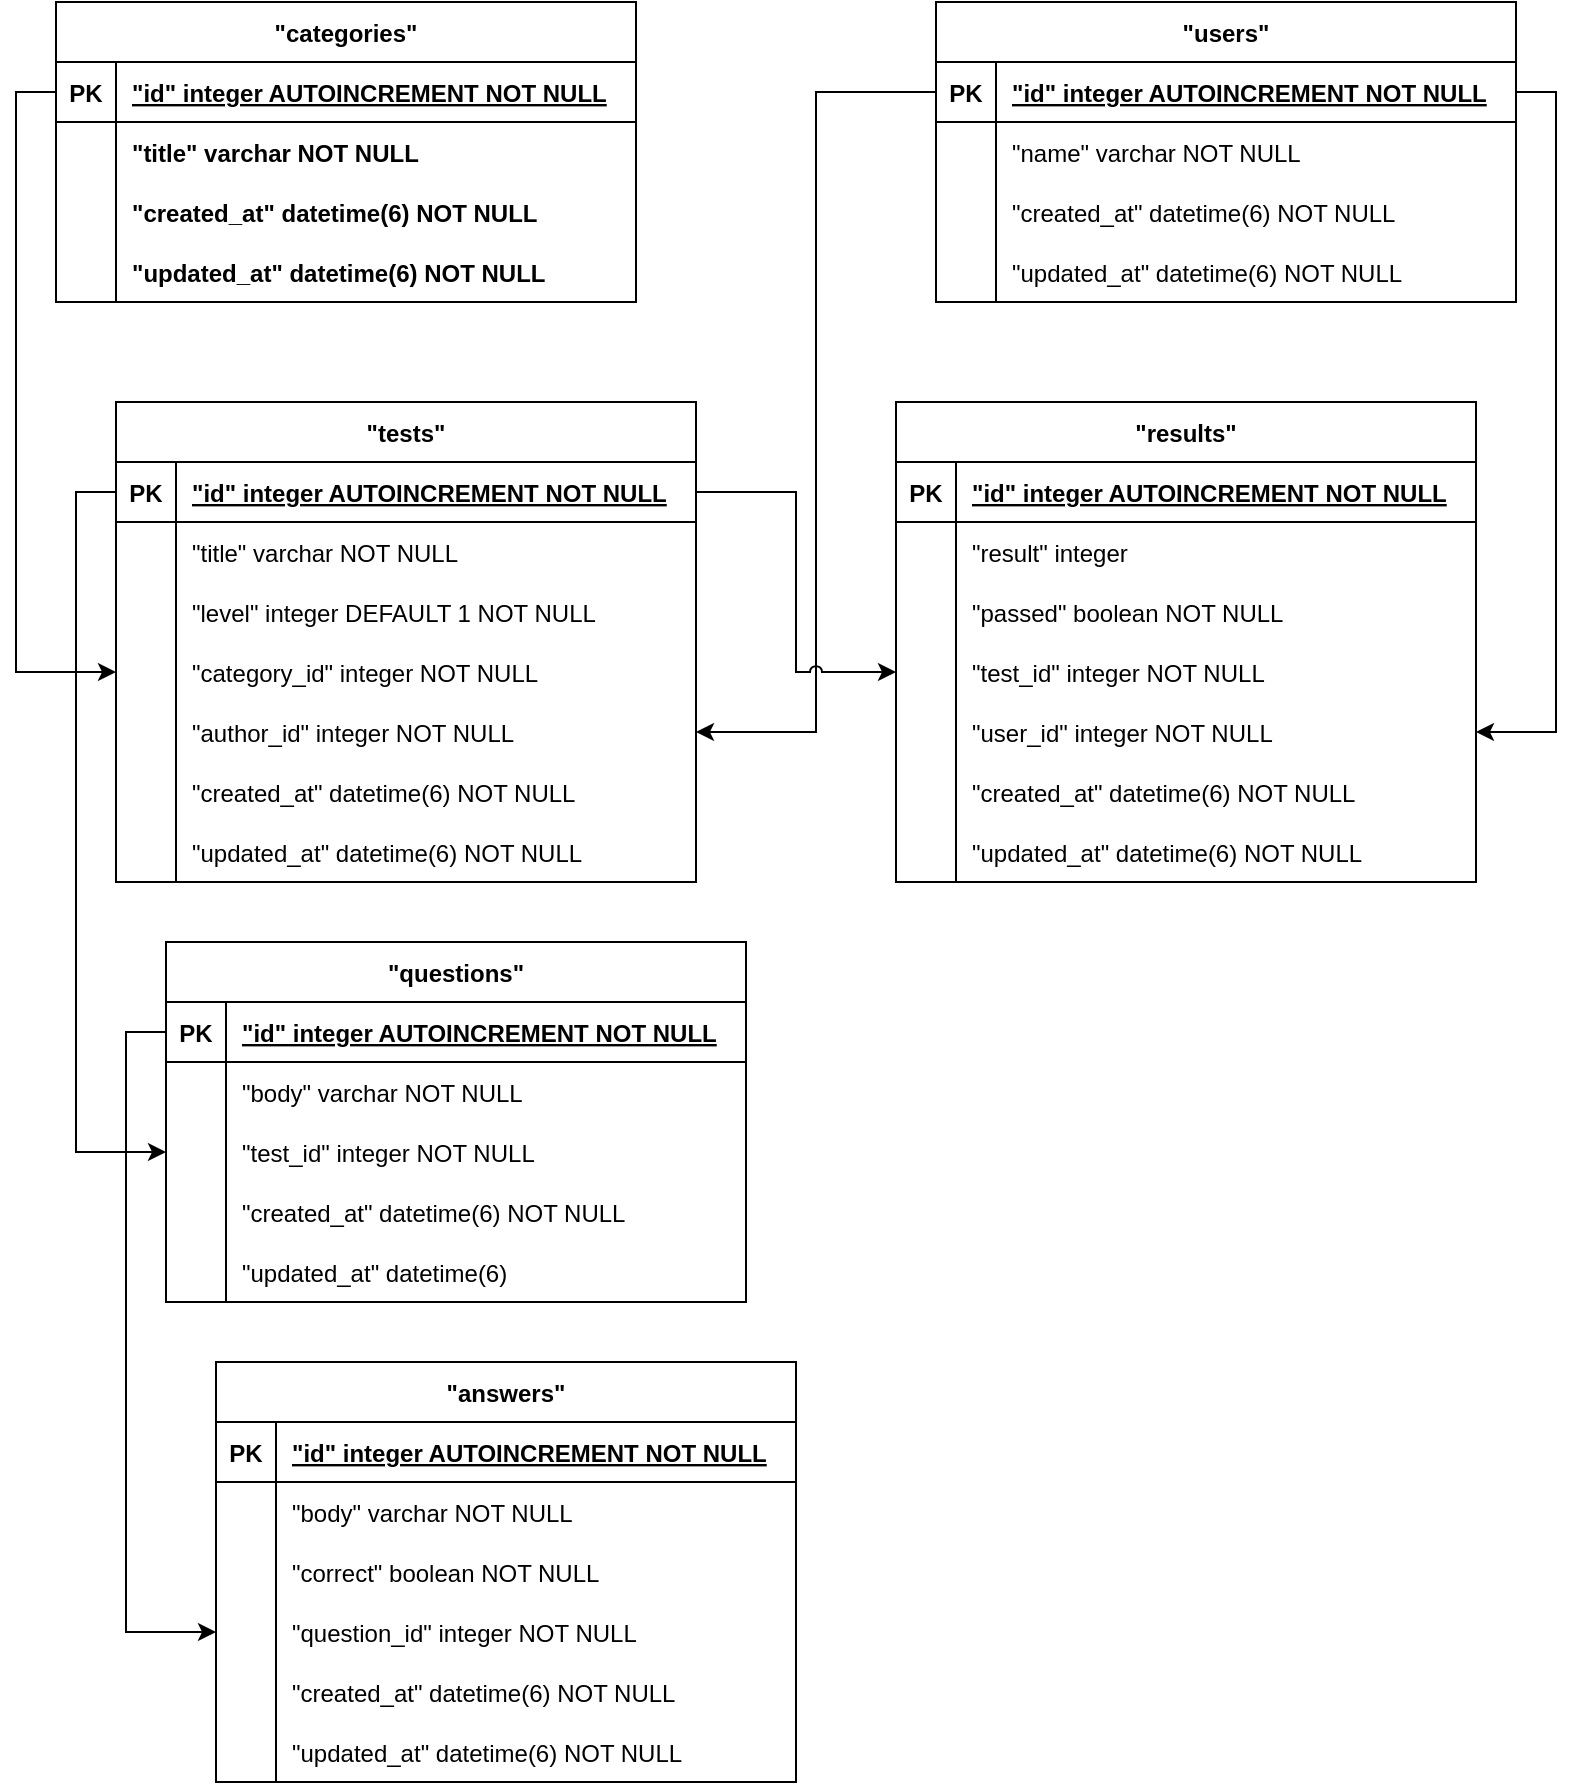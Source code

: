 <mxfile version="23.1.6" type="github">
  <diagram id="R2lEEEUBdFMjLlhIrx00" name="Page-1">
    <mxGraphModel dx="1434" dy="766" grid="1" gridSize="10" guides="1" tooltips="1" connect="1" arrows="1" fold="1" page="1" pageScale="1" pageWidth="850" pageHeight="1100" math="0" shadow="0" extFonts="Permanent Marker^https://fonts.googleapis.com/css?family=Permanent+Marker">
      <root>
        <mxCell id="0" />
        <mxCell id="1" parent="0" />
        <mxCell id="izGMqgBgH2KTSu75Xg0S-41" value="&quot;categories&quot;" style="shape=table;startSize=30;container=1;collapsible=1;childLayout=tableLayout;fixedRows=1;rowLines=0;fontStyle=1;align=center;resizeLast=1;" vertex="1" parent="1">
          <mxGeometry x="80" y="80" width="290" height="150" as="geometry" />
        </mxCell>
        <mxCell id="izGMqgBgH2KTSu75Xg0S-42" value="" style="shape=tableRow;horizontal=0;startSize=0;swimlaneHead=0;swimlaneBody=0;fillColor=none;collapsible=0;dropTarget=0;points=[[0,0.5],[1,0.5]];portConstraint=eastwest;strokeColor=inherit;top=0;left=0;right=0;bottom=1;" vertex="1" parent="izGMqgBgH2KTSu75Xg0S-41">
          <mxGeometry y="30" width="290" height="30" as="geometry" />
        </mxCell>
        <mxCell id="izGMqgBgH2KTSu75Xg0S-43" value="PK" style="shape=partialRectangle;overflow=hidden;connectable=0;fillColor=none;strokeColor=inherit;top=0;left=0;bottom=0;right=0;fontStyle=1;" vertex="1" parent="izGMqgBgH2KTSu75Xg0S-42">
          <mxGeometry width="30" height="30" as="geometry">
            <mxRectangle width="30" height="30" as="alternateBounds" />
          </mxGeometry>
        </mxCell>
        <mxCell id="izGMqgBgH2KTSu75Xg0S-44" value="&quot;id&quot; integer  AUTOINCREMENT NOT NULL" style="shape=partialRectangle;overflow=hidden;connectable=0;fillColor=none;align=left;strokeColor=inherit;top=0;left=0;bottom=0;right=0;spacingLeft=6;fontStyle=5;" vertex="1" parent="izGMqgBgH2KTSu75Xg0S-42">
          <mxGeometry x="30" width="260" height="30" as="geometry">
            <mxRectangle width="260" height="30" as="alternateBounds" />
          </mxGeometry>
        </mxCell>
        <mxCell id="izGMqgBgH2KTSu75Xg0S-45" value="" style="shape=tableRow;horizontal=0;startSize=0;swimlaneHead=0;swimlaneBody=0;fillColor=none;collapsible=0;dropTarget=0;points=[[0,0.5],[1,0.5]];portConstraint=eastwest;strokeColor=inherit;top=0;left=0;right=0;bottom=0;" vertex="1" parent="izGMqgBgH2KTSu75Xg0S-41">
          <mxGeometry y="60" width="290" height="30" as="geometry" />
        </mxCell>
        <mxCell id="izGMqgBgH2KTSu75Xg0S-46" value="" style="shape=partialRectangle;overflow=hidden;connectable=0;fillColor=none;strokeColor=inherit;top=0;left=0;bottom=0;right=0;" vertex="1" parent="izGMqgBgH2KTSu75Xg0S-45">
          <mxGeometry width="30" height="30" as="geometry">
            <mxRectangle width="30" height="30" as="alternateBounds" />
          </mxGeometry>
        </mxCell>
        <mxCell id="izGMqgBgH2KTSu75Xg0S-47" value="&quot;title&quot; varchar NOT NULL" style="shape=partialRectangle;overflow=hidden;connectable=0;fillColor=none;align=left;strokeColor=inherit;top=0;left=0;bottom=0;right=0;spacingLeft=6;fontStyle=1" vertex="1" parent="izGMqgBgH2KTSu75Xg0S-45">
          <mxGeometry x="30" width="260" height="30" as="geometry">
            <mxRectangle width="260" height="30" as="alternateBounds" />
          </mxGeometry>
        </mxCell>
        <mxCell id="izGMqgBgH2KTSu75Xg0S-48" value="" style="shape=tableRow;horizontal=0;startSize=0;swimlaneHead=0;swimlaneBody=0;fillColor=none;collapsible=0;dropTarget=0;points=[[0,0.5],[1,0.5]];portConstraint=eastwest;strokeColor=inherit;top=0;left=0;right=0;bottom=0;" vertex="1" parent="izGMqgBgH2KTSu75Xg0S-41">
          <mxGeometry y="90" width="290" height="30" as="geometry" />
        </mxCell>
        <mxCell id="izGMqgBgH2KTSu75Xg0S-49" value="" style="shape=partialRectangle;overflow=hidden;connectable=0;fillColor=none;strokeColor=inherit;top=0;left=0;bottom=0;right=0;" vertex="1" parent="izGMqgBgH2KTSu75Xg0S-48">
          <mxGeometry width="30" height="30" as="geometry">
            <mxRectangle width="30" height="30" as="alternateBounds" />
          </mxGeometry>
        </mxCell>
        <mxCell id="izGMqgBgH2KTSu75Xg0S-50" value="&quot;created_at&quot; datetime(6) NOT NULL" style="shape=partialRectangle;overflow=hidden;connectable=0;fillColor=none;align=left;strokeColor=inherit;top=0;left=0;bottom=0;right=0;spacingLeft=6;fontStyle=1" vertex="1" parent="izGMqgBgH2KTSu75Xg0S-48">
          <mxGeometry x="30" width="260" height="30" as="geometry">
            <mxRectangle width="260" height="30" as="alternateBounds" />
          </mxGeometry>
        </mxCell>
        <mxCell id="izGMqgBgH2KTSu75Xg0S-51" value="" style="shape=tableRow;horizontal=0;startSize=0;swimlaneHead=0;swimlaneBody=0;fillColor=none;collapsible=0;dropTarget=0;points=[[0,0.5],[1,0.5]];portConstraint=eastwest;strokeColor=inherit;top=0;left=0;right=0;bottom=0;" vertex="1" parent="izGMqgBgH2KTSu75Xg0S-41">
          <mxGeometry y="120" width="290" height="30" as="geometry" />
        </mxCell>
        <mxCell id="izGMqgBgH2KTSu75Xg0S-52" value="" style="shape=partialRectangle;overflow=hidden;connectable=0;fillColor=none;strokeColor=inherit;top=0;left=0;bottom=0;right=0;" vertex="1" parent="izGMqgBgH2KTSu75Xg0S-51">
          <mxGeometry width="30" height="30" as="geometry">
            <mxRectangle width="30" height="30" as="alternateBounds" />
          </mxGeometry>
        </mxCell>
        <mxCell id="izGMqgBgH2KTSu75Xg0S-53" value="&quot;updated_at&quot; datetime(6) NOT NULL" style="shape=partialRectangle;overflow=hidden;connectable=0;fillColor=none;align=left;strokeColor=inherit;top=0;left=0;bottom=0;right=0;spacingLeft=6;fontStyle=1" vertex="1" parent="izGMqgBgH2KTSu75Xg0S-51">
          <mxGeometry x="30" width="260" height="30" as="geometry">
            <mxRectangle width="260" height="30" as="alternateBounds" />
          </mxGeometry>
        </mxCell>
        <mxCell id="izGMqgBgH2KTSu75Xg0S-67" value="&quot;users&quot;" style="shape=table;startSize=30;container=1;collapsible=1;childLayout=tableLayout;fixedRows=1;rowLines=0;fontStyle=1;align=center;resizeLast=1;" vertex="1" parent="1">
          <mxGeometry x="520" y="80" width="290" height="150" as="geometry" />
        </mxCell>
        <mxCell id="izGMqgBgH2KTSu75Xg0S-68" value="" style="shape=tableRow;horizontal=0;startSize=0;swimlaneHead=0;swimlaneBody=0;fillColor=none;collapsible=0;dropTarget=0;points=[[0,0.5],[1,0.5]];portConstraint=eastwest;strokeColor=inherit;top=0;left=0;right=0;bottom=1;" vertex="1" parent="izGMqgBgH2KTSu75Xg0S-67">
          <mxGeometry y="30" width="290" height="30" as="geometry" />
        </mxCell>
        <mxCell id="izGMqgBgH2KTSu75Xg0S-69" value="PK" style="shape=partialRectangle;overflow=hidden;connectable=0;fillColor=none;strokeColor=inherit;top=0;left=0;bottom=0;right=0;fontStyle=1;" vertex="1" parent="izGMqgBgH2KTSu75Xg0S-68">
          <mxGeometry width="30" height="30" as="geometry">
            <mxRectangle width="30" height="30" as="alternateBounds" />
          </mxGeometry>
        </mxCell>
        <mxCell id="izGMqgBgH2KTSu75Xg0S-70" value="&quot;id&quot; integer  AUTOINCREMENT NOT NULL" style="shape=partialRectangle;overflow=hidden;connectable=0;fillColor=none;align=left;strokeColor=inherit;top=0;left=0;bottom=0;right=0;spacingLeft=6;fontStyle=5;" vertex="1" parent="izGMqgBgH2KTSu75Xg0S-68">
          <mxGeometry x="30" width="260" height="30" as="geometry">
            <mxRectangle width="260" height="30" as="alternateBounds" />
          </mxGeometry>
        </mxCell>
        <mxCell id="izGMqgBgH2KTSu75Xg0S-71" value="" style="shape=tableRow;horizontal=0;startSize=0;swimlaneHead=0;swimlaneBody=0;fillColor=none;collapsible=0;dropTarget=0;points=[[0,0.5],[1,0.5]];portConstraint=eastwest;strokeColor=inherit;top=0;left=0;right=0;bottom=0;" vertex="1" parent="izGMqgBgH2KTSu75Xg0S-67">
          <mxGeometry y="60" width="290" height="30" as="geometry" />
        </mxCell>
        <mxCell id="izGMqgBgH2KTSu75Xg0S-72" value="" style="shape=partialRectangle;overflow=hidden;connectable=0;fillColor=none;strokeColor=inherit;top=0;left=0;bottom=0;right=0;" vertex="1" parent="izGMqgBgH2KTSu75Xg0S-71">
          <mxGeometry width="30" height="30" as="geometry">
            <mxRectangle width="30" height="30" as="alternateBounds" />
          </mxGeometry>
        </mxCell>
        <mxCell id="izGMqgBgH2KTSu75Xg0S-73" value="&quot;name&quot; varchar NOT NULL" style="shape=partialRectangle;overflow=hidden;connectable=0;fillColor=none;align=left;strokeColor=inherit;top=0;left=0;bottom=0;right=0;spacingLeft=6;" vertex="1" parent="izGMqgBgH2KTSu75Xg0S-71">
          <mxGeometry x="30" width="260" height="30" as="geometry">
            <mxRectangle width="260" height="30" as="alternateBounds" />
          </mxGeometry>
        </mxCell>
        <mxCell id="izGMqgBgH2KTSu75Xg0S-74" value="" style="shape=tableRow;horizontal=0;startSize=0;swimlaneHead=0;swimlaneBody=0;fillColor=none;collapsible=0;dropTarget=0;points=[[0,0.5],[1,0.5]];portConstraint=eastwest;strokeColor=inherit;top=0;left=0;right=0;bottom=0;" vertex="1" parent="izGMqgBgH2KTSu75Xg0S-67">
          <mxGeometry y="90" width="290" height="30" as="geometry" />
        </mxCell>
        <mxCell id="izGMqgBgH2KTSu75Xg0S-75" value="" style="shape=partialRectangle;overflow=hidden;connectable=0;fillColor=none;strokeColor=inherit;top=0;left=0;bottom=0;right=0;" vertex="1" parent="izGMqgBgH2KTSu75Xg0S-74">
          <mxGeometry width="30" height="30" as="geometry">
            <mxRectangle width="30" height="30" as="alternateBounds" />
          </mxGeometry>
        </mxCell>
        <mxCell id="izGMqgBgH2KTSu75Xg0S-76" value="&quot;created_at&quot; datetime(6) NOT NULL" style="shape=partialRectangle;overflow=hidden;connectable=0;fillColor=none;align=left;strokeColor=inherit;top=0;left=0;bottom=0;right=0;spacingLeft=6;" vertex="1" parent="izGMqgBgH2KTSu75Xg0S-74">
          <mxGeometry x="30" width="260" height="30" as="geometry">
            <mxRectangle width="260" height="30" as="alternateBounds" />
          </mxGeometry>
        </mxCell>
        <mxCell id="izGMqgBgH2KTSu75Xg0S-77" value="" style="shape=tableRow;horizontal=0;startSize=0;swimlaneHead=0;swimlaneBody=0;fillColor=none;collapsible=0;dropTarget=0;points=[[0,0.5],[1,0.5]];portConstraint=eastwest;strokeColor=inherit;top=0;left=0;right=0;bottom=0;" vertex="1" parent="izGMqgBgH2KTSu75Xg0S-67">
          <mxGeometry y="120" width="290" height="30" as="geometry" />
        </mxCell>
        <mxCell id="izGMqgBgH2KTSu75Xg0S-78" value="" style="shape=partialRectangle;overflow=hidden;connectable=0;fillColor=none;strokeColor=inherit;top=0;left=0;bottom=0;right=0;" vertex="1" parent="izGMqgBgH2KTSu75Xg0S-77">
          <mxGeometry width="30" height="30" as="geometry">
            <mxRectangle width="30" height="30" as="alternateBounds" />
          </mxGeometry>
        </mxCell>
        <mxCell id="izGMqgBgH2KTSu75Xg0S-79" value="&quot;updated_at&quot; datetime(6) NOT NULL" style="shape=partialRectangle;overflow=hidden;connectable=0;fillColor=none;align=left;strokeColor=inherit;top=0;left=0;bottom=0;right=0;spacingLeft=6;" vertex="1" parent="izGMqgBgH2KTSu75Xg0S-77">
          <mxGeometry x="30" width="260" height="30" as="geometry">
            <mxRectangle width="260" height="30" as="alternateBounds" />
          </mxGeometry>
        </mxCell>
        <mxCell id="izGMqgBgH2KTSu75Xg0S-80" value="&quot;tests&quot;" style="shape=table;startSize=30;container=1;collapsible=1;childLayout=tableLayout;fixedRows=1;rowLines=0;fontStyle=1;align=center;resizeLast=1;" vertex="1" parent="1">
          <mxGeometry x="110" y="280" width="290" height="240" as="geometry" />
        </mxCell>
        <mxCell id="izGMqgBgH2KTSu75Xg0S-81" value="" style="shape=tableRow;horizontal=0;startSize=0;swimlaneHead=0;swimlaneBody=0;fillColor=none;collapsible=0;dropTarget=0;points=[[0,0.5],[1,0.5]];portConstraint=eastwest;strokeColor=inherit;top=0;left=0;right=0;bottom=1;" vertex="1" parent="izGMqgBgH2KTSu75Xg0S-80">
          <mxGeometry y="30" width="290" height="30" as="geometry" />
        </mxCell>
        <mxCell id="izGMqgBgH2KTSu75Xg0S-82" value="PK" style="shape=partialRectangle;overflow=hidden;connectable=0;fillColor=none;strokeColor=inherit;top=0;left=0;bottom=0;right=0;fontStyle=1;" vertex="1" parent="izGMqgBgH2KTSu75Xg0S-81">
          <mxGeometry width="30" height="30" as="geometry">
            <mxRectangle width="30" height="30" as="alternateBounds" />
          </mxGeometry>
        </mxCell>
        <mxCell id="izGMqgBgH2KTSu75Xg0S-83" value="&quot;id&quot; integer  AUTOINCREMENT NOT NULL" style="shape=partialRectangle;overflow=hidden;connectable=0;fillColor=none;align=left;strokeColor=inherit;top=0;left=0;bottom=0;right=0;spacingLeft=6;fontStyle=5;" vertex="1" parent="izGMqgBgH2KTSu75Xg0S-81">
          <mxGeometry x="30" width="260" height="30" as="geometry">
            <mxRectangle width="260" height="30" as="alternateBounds" />
          </mxGeometry>
        </mxCell>
        <mxCell id="izGMqgBgH2KTSu75Xg0S-84" value="" style="shape=tableRow;horizontal=0;startSize=0;swimlaneHead=0;swimlaneBody=0;fillColor=none;collapsible=0;dropTarget=0;points=[[0,0.5],[1,0.5]];portConstraint=eastwest;strokeColor=inherit;top=0;left=0;right=0;bottom=0;" vertex="1" parent="izGMqgBgH2KTSu75Xg0S-80">
          <mxGeometry y="60" width="290" height="30" as="geometry" />
        </mxCell>
        <mxCell id="izGMqgBgH2KTSu75Xg0S-85" value="" style="shape=partialRectangle;overflow=hidden;connectable=0;fillColor=none;strokeColor=inherit;top=0;left=0;bottom=0;right=0;" vertex="1" parent="izGMqgBgH2KTSu75Xg0S-84">
          <mxGeometry width="30" height="30" as="geometry">
            <mxRectangle width="30" height="30" as="alternateBounds" />
          </mxGeometry>
        </mxCell>
        <mxCell id="izGMqgBgH2KTSu75Xg0S-86" value="&quot;title&quot; varchar NOT NULL" style="shape=partialRectangle;overflow=hidden;connectable=0;fillColor=none;align=left;strokeColor=inherit;top=0;left=0;bottom=0;right=0;spacingLeft=6;" vertex="1" parent="izGMqgBgH2KTSu75Xg0S-84">
          <mxGeometry x="30" width="260" height="30" as="geometry">
            <mxRectangle width="260" height="30" as="alternateBounds" />
          </mxGeometry>
        </mxCell>
        <mxCell id="izGMqgBgH2KTSu75Xg0S-87" value="" style="shape=tableRow;horizontal=0;startSize=0;swimlaneHead=0;swimlaneBody=0;fillColor=none;collapsible=0;dropTarget=0;points=[[0,0.5],[1,0.5]];portConstraint=eastwest;strokeColor=inherit;top=0;left=0;right=0;bottom=0;" vertex="1" parent="izGMqgBgH2KTSu75Xg0S-80">
          <mxGeometry y="90" width="290" height="30" as="geometry" />
        </mxCell>
        <mxCell id="izGMqgBgH2KTSu75Xg0S-88" value="" style="shape=partialRectangle;overflow=hidden;connectable=0;fillColor=none;strokeColor=inherit;top=0;left=0;bottom=0;right=0;" vertex="1" parent="izGMqgBgH2KTSu75Xg0S-87">
          <mxGeometry width="30" height="30" as="geometry">
            <mxRectangle width="30" height="30" as="alternateBounds" />
          </mxGeometry>
        </mxCell>
        <mxCell id="izGMqgBgH2KTSu75Xg0S-89" value="&quot;level&quot; integer DEFAULT 1 NOT NULL" style="shape=partialRectangle;overflow=hidden;connectable=0;fillColor=none;align=left;strokeColor=inherit;top=0;left=0;bottom=0;right=0;spacingLeft=6;" vertex="1" parent="izGMqgBgH2KTSu75Xg0S-87">
          <mxGeometry x="30" width="260" height="30" as="geometry">
            <mxRectangle width="260" height="30" as="alternateBounds" />
          </mxGeometry>
        </mxCell>
        <mxCell id="izGMqgBgH2KTSu75Xg0S-90" value="" style="shape=tableRow;horizontal=0;startSize=0;swimlaneHead=0;swimlaneBody=0;fillColor=none;collapsible=0;dropTarget=0;points=[[0,0.5],[1,0.5]];portConstraint=eastwest;strokeColor=inherit;top=0;left=0;right=0;bottom=0;" vertex="1" parent="izGMqgBgH2KTSu75Xg0S-80">
          <mxGeometry y="120" width="290" height="30" as="geometry" />
        </mxCell>
        <mxCell id="izGMqgBgH2KTSu75Xg0S-91" value="" style="shape=partialRectangle;overflow=hidden;connectable=0;fillColor=none;strokeColor=inherit;top=0;left=0;bottom=0;right=0;" vertex="1" parent="izGMqgBgH2KTSu75Xg0S-90">
          <mxGeometry width="30" height="30" as="geometry">
            <mxRectangle width="30" height="30" as="alternateBounds" />
          </mxGeometry>
        </mxCell>
        <mxCell id="izGMqgBgH2KTSu75Xg0S-92" value="&quot;category_id&quot; integer NOT NULL" style="shape=partialRectangle;overflow=hidden;connectable=0;fillColor=none;align=left;strokeColor=inherit;top=0;left=0;bottom=0;right=0;spacingLeft=6;" vertex="1" parent="izGMqgBgH2KTSu75Xg0S-90">
          <mxGeometry x="30" width="260" height="30" as="geometry">
            <mxRectangle width="260" height="30" as="alternateBounds" />
          </mxGeometry>
        </mxCell>
        <mxCell id="izGMqgBgH2KTSu75Xg0S-93" value="" style="shape=tableRow;horizontal=0;startSize=0;swimlaneHead=0;swimlaneBody=0;fillColor=none;collapsible=0;dropTarget=0;points=[[0,0.5],[1,0.5]];portConstraint=eastwest;strokeColor=inherit;top=0;left=0;right=0;bottom=0;" vertex="1" parent="izGMqgBgH2KTSu75Xg0S-80">
          <mxGeometry y="150" width="290" height="30" as="geometry" />
        </mxCell>
        <mxCell id="izGMqgBgH2KTSu75Xg0S-94" value="" style="shape=partialRectangle;overflow=hidden;connectable=0;fillColor=none;strokeColor=inherit;top=0;left=0;bottom=0;right=0;" vertex="1" parent="izGMqgBgH2KTSu75Xg0S-93">
          <mxGeometry width="30" height="30" as="geometry">
            <mxRectangle width="30" height="30" as="alternateBounds" />
          </mxGeometry>
        </mxCell>
        <mxCell id="izGMqgBgH2KTSu75Xg0S-95" value="&quot;author_id&quot; integer NOT NULL" style="shape=partialRectangle;overflow=hidden;connectable=0;fillColor=none;align=left;strokeColor=inherit;top=0;left=0;bottom=0;right=0;spacingLeft=6;" vertex="1" parent="izGMqgBgH2KTSu75Xg0S-93">
          <mxGeometry x="30" width="260" height="30" as="geometry">
            <mxRectangle width="260" height="30" as="alternateBounds" />
          </mxGeometry>
        </mxCell>
        <mxCell id="izGMqgBgH2KTSu75Xg0S-96" value="" style="shape=tableRow;horizontal=0;startSize=0;swimlaneHead=0;swimlaneBody=0;fillColor=none;collapsible=0;dropTarget=0;points=[[0,0.5],[1,0.5]];portConstraint=eastwest;strokeColor=inherit;top=0;left=0;right=0;bottom=0;" vertex="1" parent="izGMqgBgH2KTSu75Xg0S-80">
          <mxGeometry y="180" width="290" height="30" as="geometry" />
        </mxCell>
        <mxCell id="izGMqgBgH2KTSu75Xg0S-97" value="" style="shape=partialRectangle;overflow=hidden;connectable=0;fillColor=none;strokeColor=inherit;top=0;left=0;bottom=0;right=0;" vertex="1" parent="izGMqgBgH2KTSu75Xg0S-96">
          <mxGeometry width="30" height="30" as="geometry">
            <mxRectangle width="30" height="30" as="alternateBounds" />
          </mxGeometry>
        </mxCell>
        <mxCell id="izGMqgBgH2KTSu75Xg0S-98" value="&quot;created_at&quot; datetime(6) NOT NULL" style="shape=partialRectangle;overflow=hidden;connectable=0;fillColor=none;align=left;strokeColor=inherit;top=0;left=0;bottom=0;right=0;spacingLeft=6;" vertex="1" parent="izGMqgBgH2KTSu75Xg0S-96">
          <mxGeometry x="30" width="260" height="30" as="geometry">
            <mxRectangle width="260" height="30" as="alternateBounds" />
          </mxGeometry>
        </mxCell>
        <mxCell id="izGMqgBgH2KTSu75Xg0S-99" value="" style="shape=tableRow;horizontal=0;startSize=0;swimlaneHead=0;swimlaneBody=0;fillColor=none;collapsible=0;dropTarget=0;points=[[0,0.5],[1,0.5]];portConstraint=eastwest;strokeColor=inherit;top=0;left=0;right=0;bottom=0;" vertex="1" parent="izGMqgBgH2KTSu75Xg0S-80">
          <mxGeometry y="210" width="290" height="30" as="geometry" />
        </mxCell>
        <mxCell id="izGMqgBgH2KTSu75Xg0S-100" value="" style="shape=partialRectangle;overflow=hidden;connectable=0;fillColor=none;strokeColor=inherit;top=0;left=0;bottom=0;right=0;" vertex="1" parent="izGMqgBgH2KTSu75Xg0S-99">
          <mxGeometry width="30" height="30" as="geometry">
            <mxRectangle width="30" height="30" as="alternateBounds" />
          </mxGeometry>
        </mxCell>
        <mxCell id="izGMqgBgH2KTSu75Xg0S-101" value="&quot;updated_at&quot; datetime(6) NOT NULL" style="shape=partialRectangle;overflow=hidden;connectable=0;fillColor=none;align=left;strokeColor=inherit;top=0;left=0;bottom=0;right=0;spacingLeft=6;" vertex="1" parent="izGMqgBgH2KTSu75Xg0S-99">
          <mxGeometry x="30" width="260" height="30" as="geometry">
            <mxRectangle width="260" height="30" as="alternateBounds" />
          </mxGeometry>
        </mxCell>
        <mxCell id="izGMqgBgH2KTSu75Xg0S-102" value="&quot;questions&quot;" style="shape=table;startSize=30;container=1;collapsible=1;childLayout=tableLayout;fixedRows=1;rowLines=0;fontStyle=1;align=center;resizeLast=1;" vertex="1" parent="1">
          <mxGeometry x="135" y="550" width="290" height="180" as="geometry" />
        </mxCell>
        <mxCell id="izGMqgBgH2KTSu75Xg0S-103" value="" style="shape=tableRow;horizontal=0;startSize=0;swimlaneHead=0;swimlaneBody=0;fillColor=none;collapsible=0;dropTarget=0;points=[[0,0.5],[1,0.5]];portConstraint=eastwest;strokeColor=inherit;top=0;left=0;right=0;bottom=1;" vertex="1" parent="izGMqgBgH2KTSu75Xg0S-102">
          <mxGeometry y="30" width="290" height="30" as="geometry" />
        </mxCell>
        <mxCell id="izGMqgBgH2KTSu75Xg0S-104" value="PK" style="shape=partialRectangle;overflow=hidden;connectable=0;fillColor=none;strokeColor=inherit;top=0;left=0;bottom=0;right=0;fontStyle=1;" vertex="1" parent="izGMqgBgH2KTSu75Xg0S-103">
          <mxGeometry width="30" height="30" as="geometry">
            <mxRectangle width="30" height="30" as="alternateBounds" />
          </mxGeometry>
        </mxCell>
        <mxCell id="izGMqgBgH2KTSu75Xg0S-105" value="&quot;id&quot; integer  AUTOINCREMENT NOT NULL" style="shape=partialRectangle;overflow=hidden;connectable=0;fillColor=none;align=left;strokeColor=inherit;top=0;left=0;bottom=0;right=0;spacingLeft=6;fontStyle=5;" vertex="1" parent="izGMqgBgH2KTSu75Xg0S-103">
          <mxGeometry x="30" width="260" height="30" as="geometry">
            <mxRectangle width="260" height="30" as="alternateBounds" />
          </mxGeometry>
        </mxCell>
        <mxCell id="izGMqgBgH2KTSu75Xg0S-106" value="" style="shape=tableRow;horizontal=0;startSize=0;swimlaneHead=0;swimlaneBody=0;fillColor=none;collapsible=0;dropTarget=0;points=[[0,0.5],[1,0.5]];portConstraint=eastwest;strokeColor=inherit;top=0;left=0;right=0;bottom=0;" vertex="1" parent="izGMqgBgH2KTSu75Xg0S-102">
          <mxGeometry y="60" width="290" height="30" as="geometry" />
        </mxCell>
        <mxCell id="izGMqgBgH2KTSu75Xg0S-107" value="" style="shape=partialRectangle;overflow=hidden;connectable=0;fillColor=none;strokeColor=inherit;top=0;left=0;bottom=0;right=0;" vertex="1" parent="izGMqgBgH2KTSu75Xg0S-106">
          <mxGeometry width="30" height="30" as="geometry">
            <mxRectangle width="30" height="30" as="alternateBounds" />
          </mxGeometry>
        </mxCell>
        <mxCell id="izGMqgBgH2KTSu75Xg0S-108" value="&quot;body&quot; varchar NOT NULL" style="shape=partialRectangle;overflow=hidden;connectable=0;fillColor=none;align=left;strokeColor=inherit;top=0;left=0;bottom=0;right=0;spacingLeft=6;" vertex="1" parent="izGMqgBgH2KTSu75Xg0S-106">
          <mxGeometry x="30" width="260" height="30" as="geometry">
            <mxRectangle width="260" height="30" as="alternateBounds" />
          </mxGeometry>
        </mxCell>
        <mxCell id="izGMqgBgH2KTSu75Xg0S-109" value="" style="shape=tableRow;horizontal=0;startSize=0;swimlaneHead=0;swimlaneBody=0;fillColor=none;collapsible=0;dropTarget=0;points=[[0,0.5],[1,0.5]];portConstraint=eastwest;strokeColor=inherit;top=0;left=0;right=0;bottom=0;" vertex="1" parent="izGMqgBgH2KTSu75Xg0S-102">
          <mxGeometry y="90" width="290" height="30" as="geometry" />
        </mxCell>
        <mxCell id="izGMqgBgH2KTSu75Xg0S-110" value="" style="shape=partialRectangle;overflow=hidden;connectable=0;fillColor=none;strokeColor=inherit;top=0;left=0;bottom=0;right=0;" vertex="1" parent="izGMqgBgH2KTSu75Xg0S-109">
          <mxGeometry width="30" height="30" as="geometry">
            <mxRectangle width="30" height="30" as="alternateBounds" />
          </mxGeometry>
        </mxCell>
        <mxCell id="izGMqgBgH2KTSu75Xg0S-111" value="&quot;test_id&quot; integer NOT NULL" style="shape=partialRectangle;overflow=hidden;connectable=0;fillColor=none;align=left;strokeColor=inherit;top=0;left=0;bottom=0;right=0;spacingLeft=6;" vertex="1" parent="izGMqgBgH2KTSu75Xg0S-109">
          <mxGeometry x="30" width="260" height="30" as="geometry">
            <mxRectangle width="260" height="30" as="alternateBounds" />
          </mxGeometry>
        </mxCell>
        <mxCell id="izGMqgBgH2KTSu75Xg0S-112" value="" style="shape=tableRow;horizontal=0;startSize=0;swimlaneHead=0;swimlaneBody=0;fillColor=none;collapsible=0;dropTarget=0;points=[[0,0.5],[1,0.5]];portConstraint=eastwest;strokeColor=inherit;top=0;left=0;right=0;bottom=0;" vertex="1" parent="izGMqgBgH2KTSu75Xg0S-102">
          <mxGeometry y="120" width="290" height="30" as="geometry" />
        </mxCell>
        <mxCell id="izGMqgBgH2KTSu75Xg0S-113" value="" style="shape=partialRectangle;overflow=hidden;connectable=0;fillColor=none;strokeColor=inherit;top=0;left=0;bottom=0;right=0;" vertex="1" parent="izGMqgBgH2KTSu75Xg0S-112">
          <mxGeometry width="30" height="30" as="geometry">
            <mxRectangle width="30" height="30" as="alternateBounds" />
          </mxGeometry>
        </mxCell>
        <mxCell id="izGMqgBgH2KTSu75Xg0S-114" value="&quot;created_at&quot; datetime(6) NOT NULL" style="shape=partialRectangle;overflow=hidden;connectable=0;fillColor=none;align=left;strokeColor=inherit;top=0;left=0;bottom=0;right=0;spacingLeft=6;" vertex="1" parent="izGMqgBgH2KTSu75Xg0S-112">
          <mxGeometry x="30" width="260" height="30" as="geometry">
            <mxRectangle width="260" height="30" as="alternateBounds" />
          </mxGeometry>
        </mxCell>
        <mxCell id="izGMqgBgH2KTSu75Xg0S-115" value="" style="shape=tableRow;horizontal=0;startSize=0;swimlaneHead=0;swimlaneBody=0;fillColor=none;collapsible=0;dropTarget=0;points=[[0,0.5],[1,0.5]];portConstraint=eastwest;strokeColor=inherit;top=0;left=0;right=0;bottom=0;" vertex="1" parent="izGMqgBgH2KTSu75Xg0S-102">
          <mxGeometry y="150" width="290" height="30" as="geometry" />
        </mxCell>
        <mxCell id="izGMqgBgH2KTSu75Xg0S-116" value="" style="shape=partialRectangle;overflow=hidden;connectable=0;fillColor=none;strokeColor=inherit;top=0;left=0;bottom=0;right=0;" vertex="1" parent="izGMqgBgH2KTSu75Xg0S-115">
          <mxGeometry width="30" height="30" as="geometry">
            <mxRectangle width="30" height="30" as="alternateBounds" />
          </mxGeometry>
        </mxCell>
        <mxCell id="izGMqgBgH2KTSu75Xg0S-117" value="&quot;updated_at&quot; datetime(6)" style="shape=partialRectangle;overflow=hidden;connectable=0;fillColor=none;align=left;strokeColor=inherit;top=0;left=0;bottom=0;right=0;spacingLeft=6;" vertex="1" parent="izGMqgBgH2KTSu75Xg0S-115">
          <mxGeometry x="30" width="260" height="30" as="geometry">
            <mxRectangle width="260" height="30" as="alternateBounds" />
          </mxGeometry>
        </mxCell>
        <mxCell id="izGMqgBgH2KTSu75Xg0S-118" value="&quot;answers&quot;" style="shape=table;startSize=30;container=1;collapsible=1;childLayout=tableLayout;fixedRows=1;rowLines=0;fontStyle=1;align=center;resizeLast=1;" vertex="1" parent="1">
          <mxGeometry x="160" y="760" width="290" height="210" as="geometry" />
        </mxCell>
        <mxCell id="izGMqgBgH2KTSu75Xg0S-119" value="" style="shape=tableRow;horizontal=0;startSize=0;swimlaneHead=0;swimlaneBody=0;fillColor=none;collapsible=0;dropTarget=0;points=[[0,0.5],[1,0.5]];portConstraint=eastwest;strokeColor=inherit;top=0;left=0;right=0;bottom=1;" vertex="1" parent="izGMqgBgH2KTSu75Xg0S-118">
          <mxGeometry y="30" width="290" height="30" as="geometry" />
        </mxCell>
        <mxCell id="izGMqgBgH2KTSu75Xg0S-120" value="PK" style="shape=partialRectangle;overflow=hidden;connectable=0;fillColor=none;strokeColor=inherit;top=0;left=0;bottom=0;right=0;fontStyle=1;" vertex="1" parent="izGMqgBgH2KTSu75Xg0S-119">
          <mxGeometry width="30" height="30" as="geometry">
            <mxRectangle width="30" height="30" as="alternateBounds" />
          </mxGeometry>
        </mxCell>
        <mxCell id="izGMqgBgH2KTSu75Xg0S-121" value="&quot;id&quot; integer  AUTOINCREMENT NOT NULL" style="shape=partialRectangle;overflow=hidden;connectable=0;fillColor=none;align=left;strokeColor=inherit;top=0;left=0;bottom=0;right=0;spacingLeft=6;fontStyle=5;" vertex="1" parent="izGMqgBgH2KTSu75Xg0S-119">
          <mxGeometry x="30" width="260" height="30" as="geometry">
            <mxRectangle width="260" height="30" as="alternateBounds" />
          </mxGeometry>
        </mxCell>
        <mxCell id="izGMqgBgH2KTSu75Xg0S-122" value="" style="shape=tableRow;horizontal=0;startSize=0;swimlaneHead=0;swimlaneBody=0;fillColor=none;collapsible=0;dropTarget=0;points=[[0,0.5],[1,0.5]];portConstraint=eastwest;strokeColor=inherit;top=0;left=0;right=0;bottom=0;" vertex="1" parent="izGMqgBgH2KTSu75Xg0S-118">
          <mxGeometry y="60" width="290" height="30" as="geometry" />
        </mxCell>
        <mxCell id="izGMqgBgH2KTSu75Xg0S-123" value="" style="shape=partialRectangle;overflow=hidden;connectable=0;fillColor=none;strokeColor=inherit;top=0;left=0;bottom=0;right=0;" vertex="1" parent="izGMqgBgH2KTSu75Xg0S-122">
          <mxGeometry width="30" height="30" as="geometry">
            <mxRectangle width="30" height="30" as="alternateBounds" />
          </mxGeometry>
        </mxCell>
        <mxCell id="izGMqgBgH2KTSu75Xg0S-124" value="&quot;body&quot; varchar NOT NULL" style="shape=partialRectangle;overflow=hidden;connectable=0;fillColor=none;align=left;strokeColor=inherit;top=0;left=0;bottom=0;right=0;spacingLeft=6;" vertex="1" parent="izGMqgBgH2KTSu75Xg0S-122">
          <mxGeometry x="30" width="260" height="30" as="geometry">
            <mxRectangle width="260" height="30" as="alternateBounds" />
          </mxGeometry>
        </mxCell>
        <mxCell id="izGMqgBgH2KTSu75Xg0S-125" value="" style="shape=tableRow;horizontal=0;startSize=0;swimlaneHead=0;swimlaneBody=0;fillColor=none;collapsible=0;dropTarget=0;points=[[0,0.5],[1,0.5]];portConstraint=eastwest;strokeColor=inherit;top=0;left=0;right=0;bottom=0;" vertex="1" parent="izGMqgBgH2KTSu75Xg0S-118">
          <mxGeometry y="90" width="290" height="30" as="geometry" />
        </mxCell>
        <mxCell id="izGMqgBgH2KTSu75Xg0S-126" value="" style="shape=partialRectangle;overflow=hidden;connectable=0;fillColor=none;strokeColor=inherit;top=0;left=0;bottom=0;right=0;" vertex="1" parent="izGMqgBgH2KTSu75Xg0S-125">
          <mxGeometry width="30" height="30" as="geometry">
            <mxRectangle width="30" height="30" as="alternateBounds" />
          </mxGeometry>
        </mxCell>
        <mxCell id="izGMqgBgH2KTSu75Xg0S-127" value="&quot;correct&quot; boolean NOT NULL" style="shape=partialRectangle;overflow=hidden;connectable=0;fillColor=none;align=left;strokeColor=inherit;top=0;left=0;bottom=0;right=0;spacingLeft=6;" vertex="1" parent="izGMqgBgH2KTSu75Xg0S-125">
          <mxGeometry x="30" width="260" height="30" as="geometry">
            <mxRectangle width="260" height="30" as="alternateBounds" />
          </mxGeometry>
        </mxCell>
        <mxCell id="izGMqgBgH2KTSu75Xg0S-128" value="" style="shape=tableRow;horizontal=0;startSize=0;swimlaneHead=0;swimlaneBody=0;fillColor=none;collapsible=0;dropTarget=0;points=[[0,0.5],[1,0.5]];portConstraint=eastwest;strokeColor=inherit;top=0;left=0;right=0;bottom=0;" vertex="1" parent="izGMqgBgH2KTSu75Xg0S-118">
          <mxGeometry y="120" width="290" height="30" as="geometry" />
        </mxCell>
        <mxCell id="izGMqgBgH2KTSu75Xg0S-129" value="" style="shape=partialRectangle;overflow=hidden;connectable=0;fillColor=none;strokeColor=inherit;top=0;left=0;bottom=0;right=0;" vertex="1" parent="izGMqgBgH2KTSu75Xg0S-128">
          <mxGeometry width="30" height="30" as="geometry">
            <mxRectangle width="30" height="30" as="alternateBounds" />
          </mxGeometry>
        </mxCell>
        <mxCell id="izGMqgBgH2KTSu75Xg0S-130" value="&quot;question_id&quot; integer NOT NULL" style="shape=partialRectangle;overflow=hidden;connectable=0;fillColor=none;align=left;strokeColor=inherit;top=0;left=0;bottom=0;right=0;spacingLeft=6;" vertex="1" parent="izGMqgBgH2KTSu75Xg0S-128">
          <mxGeometry x="30" width="260" height="30" as="geometry">
            <mxRectangle width="260" height="30" as="alternateBounds" />
          </mxGeometry>
        </mxCell>
        <mxCell id="izGMqgBgH2KTSu75Xg0S-131" value="" style="shape=tableRow;horizontal=0;startSize=0;swimlaneHead=0;swimlaneBody=0;fillColor=none;collapsible=0;dropTarget=0;points=[[0,0.5],[1,0.5]];portConstraint=eastwest;strokeColor=inherit;top=0;left=0;right=0;bottom=0;" vertex="1" parent="izGMqgBgH2KTSu75Xg0S-118">
          <mxGeometry y="150" width="290" height="30" as="geometry" />
        </mxCell>
        <mxCell id="izGMqgBgH2KTSu75Xg0S-132" value="" style="shape=partialRectangle;overflow=hidden;connectable=0;fillColor=none;strokeColor=inherit;top=0;left=0;bottom=0;right=0;" vertex="1" parent="izGMqgBgH2KTSu75Xg0S-131">
          <mxGeometry width="30" height="30" as="geometry">
            <mxRectangle width="30" height="30" as="alternateBounds" />
          </mxGeometry>
        </mxCell>
        <mxCell id="izGMqgBgH2KTSu75Xg0S-133" value="&quot;created_at&quot; datetime(6) NOT NULL" style="shape=partialRectangle;overflow=hidden;connectable=0;fillColor=none;align=left;strokeColor=inherit;top=0;left=0;bottom=0;right=0;spacingLeft=6;" vertex="1" parent="izGMqgBgH2KTSu75Xg0S-131">
          <mxGeometry x="30" width="260" height="30" as="geometry">
            <mxRectangle width="260" height="30" as="alternateBounds" />
          </mxGeometry>
        </mxCell>
        <mxCell id="izGMqgBgH2KTSu75Xg0S-134" value="" style="shape=tableRow;horizontal=0;startSize=0;swimlaneHead=0;swimlaneBody=0;fillColor=none;collapsible=0;dropTarget=0;points=[[0,0.5],[1,0.5]];portConstraint=eastwest;strokeColor=inherit;top=0;left=0;right=0;bottom=0;" vertex="1" parent="izGMqgBgH2KTSu75Xg0S-118">
          <mxGeometry y="180" width="290" height="30" as="geometry" />
        </mxCell>
        <mxCell id="izGMqgBgH2KTSu75Xg0S-135" value="" style="shape=partialRectangle;overflow=hidden;connectable=0;fillColor=none;strokeColor=inherit;top=0;left=0;bottom=0;right=0;" vertex="1" parent="izGMqgBgH2KTSu75Xg0S-134">
          <mxGeometry width="30" height="30" as="geometry">
            <mxRectangle width="30" height="30" as="alternateBounds" />
          </mxGeometry>
        </mxCell>
        <mxCell id="izGMqgBgH2KTSu75Xg0S-136" value="&quot;updated_at&quot; datetime(6) NOT NULL" style="shape=partialRectangle;overflow=hidden;connectable=0;fillColor=none;align=left;strokeColor=inherit;top=0;left=0;bottom=0;right=0;spacingLeft=6;" vertex="1" parent="izGMqgBgH2KTSu75Xg0S-134">
          <mxGeometry x="30" width="260" height="30" as="geometry">
            <mxRectangle width="260" height="30" as="alternateBounds" />
          </mxGeometry>
        </mxCell>
        <mxCell id="izGMqgBgH2KTSu75Xg0S-137" value="&quot;results&quot;" style="shape=table;startSize=30;container=1;collapsible=1;childLayout=tableLayout;fixedRows=1;rowLines=0;fontStyle=1;align=center;resizeLast=1;" vertex="1" parent="1">
          <mxGeometry x="500" y="280" width="290" height="240" as="geometry" />
        </mxCell>
        <mxCell id="izGMqgBgH2KTSu75Xg0S-138" value="" style="shape=tableRow;horizontal=0;startSize=0;swimlaneHead=0;swimlaneBody=0;fillColor=none;collapsible=0;dropTarget=0;points=[[0,0.5],[1,0.5]];portConstraint=eastwest;strokeColor=inherit;top=0;left=0;right=0;bottom=1;" vertex="1" parent="izGMqgBgH2KTSu75Xg0S-137">
          <mxGeometry y="30" width="290" height="30" as="geometry" />
        </mxCell>
        <mxCell id="izGMqgBgH2KTSu75Xg0S-139" value="PK" style="shape=partialRectangle;overflow=hidden;connectable=0;fillColor=none;strokeColor=inherit;top=0;left=0;bottom=0;right=0;fontStyle=1;" vertex="1" parent="izGMqgBgH2KTSu75Xg0S-138">
          <mxGeometry width="30" height="30" as="geometry">
            <mxRectangle width="30" height="30" as="alternateBounds" />
          </mxGeometry>
        </mxCell>
        <mxCell id="izGMqgBgH2KTSu75Xg0S-140" value="&quot;id&quot; integer  AUTOINCREMENT NOT NULL" style="shape=partialRectangle;overflow=hidden;connectable=0;fillColor=none;align=left;strokeColor=inherit;top=0;left=0;bottom=0;right=0;spacingLeft=6;fontStyle=5;" vertex="1" parent="izGMqgBgH2KTSu75Xg0S-138">
          <mxGeometry x="30" width="260" height="30" as="geometry">
            <mxRectangle width="260" height="30" as="alternateBounds" />
          </mxGeometry>
        </mxCell>
        <mxCell id="izGMqgBgH2KTSu75Xg0S-141" value="" style="shape=tableRow;horizontal=0;startSize=0;swimlaneHead=0;swimlaneBody=0;fillColor=none;collapsible=0;dropTarget=0;points=[[0,0.5],[1,0.5]];portConstraint=eastwest;strokeColor=inherit;top=0;left=0;right=0;bottom=0;" vertex="1" parent="izGMqgBgH2KTSu75Xg0S-137">
          <mxGeometry y="60" width="290" height="30" as="geometry" />
        </mxCell>
        <mxCell id="izGMqgBgH2KTSu75Xg0S-142" value="" style="shape=partialRectangle;overflow=hidden;connectable=0;fillColor=none;strokeColor=inherit;top=0;left=0;bottom=0;right=0;" vertex="1" parent="izGMqgBgH2KTSu75Xg0S-141">
          <mxGeometry width="30" height="30" as="geometry">
            <mxRectangle width="30" height="30" as="alternateBounds" />
          </mxGeometry>
        </mxCell>
        <mxCell id="izGMqgBgH2KTSu75Xg0S-143" value="&quot;result&quot; integer" style="shape=partialRectangle;overflow=hidden;connectable=0;fillColor=none;align=left;strokeColor=inherit;top=0;left=0;bottom=0;right=0;spacingLeft=6;" vertex="1" parent="izGMqgBgH2KTSu75Xg0S-141">
          <mxGeometry x="30" width="260" height="30" as="geometry">
            <mxRectangle width="260" height="30" as="alternateBounds" />
          </mxGeometry>
        </mxCell>
        <mxCell id="izGMqgBgH2KTSu75Xg0S-144" value="" style="shape=tableRow;horizontal=0;startSize=0;swimlaneHead=0;swimlaneBody=0;fillColor=none;collapsible=0;dropTarget=0;points=[[0,0.5],[1,0.5]];portConstraint=eastwest;strokeColor=inherit;top=0;left=0;right=0;bottom=0;" vertex="1" parent="izGMqgBgH2KTSu75Xg0S-137">
          <mxGeometry y="90" width="290" height="30" as="geometry" />
        </mxCell>
        <mxCell id="izGMqgBgH2KTSu75Xg0S-145" value="" style="shape=partialRectangle;overflow=hidden;connectable=0;fillColor=none;strokeColor=inherit;top=0;left=0;bottom=0;right=0;" vertex="1" parent="izGMqgBgH2KTSu75Xg0S-144">
          <mxGeometry width="30" height="30" as="geometry">
            <mxRectangle width="30" height="30" as="alternateBounds" />
          </mxGeometry>
        </mxCell>
        <mxCell id="izGMqgBgH2KTSu75Xg0S-146" value="&quot;passed&quot; boolean NOT NULL" style="shape=partialRectangle;overflow=hidden;connectable=0;fillColor=none;align=left;strokeColor=inherit;top=0;left=0;bottom=0;right=0;spacingLeft=6;" vertex="1" parent="izGMqgBgH2KTSu75Xg0S-144">
          <mxGeometry x="30" width="260" height="30" as="geometry">
            <mxRectangle width="260" height="30" as="alternateBounds" />
          </mxGeometry>
        </mxCell>
        <mxCell id="izGMqgBgH2KTSu75Xg0S-147" value="" style="shape=tableRow;horizontal=0;startSize=0;swimlaneHead=0;swimlaneBody=0;fillColor=none;collapsible=0;dropTarget=0;points=[[0,0.5],[1,0.5]];portConstraint=eastwest;strokeColor=inherit;top=0;left=0;right=0;bottom=0;" vertex="1" parent="izGMqgBgH2KTSu75Xg0S-137">
          <mxGeometry y="120" width="290" height="30" as="geometry" />
        </mxCell>
        <mxCell id="izGMqgBgH2KTSu75Xg0S-148" value="" style="shape=partialRectangle;overflow=hidden;connectable=0;fillColor=none;strokeColor=inherit;top=0;left=0;bottom=0;right=0;" vertex="1" parent="izGMqgBgH2KTSu75Xg0S-147">
          <mxGeometry width="30" height="30" as="geometry">
            <mxRectangle width="30" height="30" as="alternateBounds" />
          </mxGeometry>
        </mxCell>
        <mxCell id="izGMqgBgH2KTSu75Xg0S-149" value="&quot;test_id&quot; integer NOT NULL" style="shape=partialRectangle;overflow=hidden;connectable=0;fillColor=none;align=left;strokeColor=inherit;top=0;left=0;bottom=0;right=0;spacingLeft=6;" vertex="1" parent="izGMqgBgH2KTSu75Xg0S-147">
          <mxGeometry x="30" width="260" height="30" as="geometry">
            <mxRectangle width="260" height="30" as="alternateBounds" />
          </mxGeometry>
        </mxCell>
        <mxCell id="izGMqgBgH2KTSu75Xg0S-150" value="" style="shape=tableRow;horizontal=0;startSize=0;swimlaneHead=0;swimlaneBody=0;fillColor=none;collapsible=0;dropTarget=0;points=[[0,0.5],[1,0.5]];portConstraint=eastwest;strokeColor=inherit;top=0;left=0;right=0;bottom=0;" vertex="1" parent="izGMqgBgH2KTSu75Xg0S-137">
          <mxGeometry y="150" width="290" height="30" as="geometry" />
        </mxCell>
        <mxCell id="izGMqgBgH2KTSu75Xg0S-151" value="" style="shape=partialRectangle;overflow=hidden;connectable=0;fillColor=none;strokeColor=inherit;top=0;left=0;bottom=0;right=0;" vertex="1" parent="izGMqgBgH2KTSu75Xg0S-150">
          <mxGeometry width="30" height="30" as="geometry">
            <mxRectangle width="30" height="30" as="alternateBounds" />
          </mxGeometry>
        </mxCell>
        <mxCell id="izGMqgBgH2KTSu75Xg0S-152" value="&quot;user_id&quot; integer NOT NULL" style="shape=partialRectangle;overflow=hidden;connectable=0;fillColor=none;align=left;strokeColor=inherit;top=0;left=0;bottom=0;right=0;spacingLeft=6;" vertex="1" parent="izGMqgBgH2KTSu75Xg0S-150">
          <mxGeometry x="30" width="260" height="30" as="geometry">
            <mxRectangle width="260" height="30" as="alternateBounds" />
          </mxGeometry>
        </mxCell>
        <mxCell id="izGMqgBgH2KTSu75Xg0S-153" value="" style="shape=tableRow;horizontal=0;startSize=0;swimlaneHead=0;swimlaneBody=0;fillColor=none;collapsible=0;dropTarget=0;points=[[0,0.5],[1,0.5]];portConstraint=eastwest;strokeColor=inherit;top=0;left=0;right=0;bottom=0;" vertex="1" parent="izGMqgBgH2KTSu75Xg0S-137">
          <mxGeometry y="180" width="290" height="30" as="geometry" />
        </mxCell>
        <mxCell id="izGMqgBgH2KTSu75Xg0S-154" value="" style="shape=partialRectangle;overflow=hidden;connectable=0;fillColor=none;strokeColor=inherit;top=0;left=0;bottom=0;right=0;" vertex="1" parent="izGMqgBgH2KTSu75Xg0S-153">
          <mxGeometry width="30" height="30" as="geometry">
            <mxRectangle width="30" height="30" as="alternateBounds" />
          </mxGeometry>
        </mxCell>
        <mxCell id="izGMqgBgH2KTSu75Xg0S-155" value="&quot;created_at&quot; datetime(6) NOT NULL" style="shape=partialRectangle;overflow=hidden;connectable=0;fillColor=none;align=left;strokeColor=inherit;top=0;left=0;bottom=0;right=0;spacingLeft=6;" vertex="1" parent="izGMqgBgH2KTSu75Xg0S-153">
          <mxGeometry x="30" width="260" height="30" as="geometry">
            <mxRectangle width="260" height="30" as="alternateBounds" />
          </mxGeometry>
        </mxCell>
        <mxCell id="izGMqgBgH2KTSu75Xg0S-156" value="" style="shape=tableRow;horizontal=0;startSize=0;swimlaneHead=0;swimlaneBody=0;fillColor=none;collapsible=0;dropTarget=0;points=[[0,0.5],[1,0.5]];portConstraint=eastwest;strokeColor=inherit;top=0;left=0;right=0;bottom=0;" vertex="1" parent="izGMqgBgH2KTSu75Xg0S-137">
          <mxGeometry y="210" width="290" height="30" as="geometry" />
        </mxCell>
        <mxCell id="izGMqgBgH2KTSu75Xg0S-157" value="" style="shape=partialRectangle;overflow=hidden;connectable=0;fillColor=none;strokeColor=inherit;top=0;left=0;bottom=0;right=0;" vertex="1" parent="izGMqgBgH2KTSu75Xg0S-156">
          <mxGeometry width="30" height="30" as="geometry">
            <mxRectangle width="30" height="30" as="alternateBounds" />
          </mxGeometry>
        </mxCell>
        <mxCell id="izGMqgBgH2KTSu75Xg0S-158" value="&quot;updated_at&quot; datetime(6) NOT NULL" style="shape=partialRectangle;overflow=hidden;connectable=0;fillColor=none;align=left;strokeColor=inherit;top=0;left=0;bottom=0;right=0;spacingLeft=6;" vertex="1" parent="izGMqgBgH2KTSu75Xg0S-156">
          <mxGeometry x="30" width="260" height="30" as="geometry">
            <mxRectangle width="260" height="30" as="alternateBounds" />
          </mxGeometry>
        </mxCell>
        <mxCell id="izGMqgBgH2KTSu75Xg0S-164" style="edgeStyle=orthogonalEdgeStyle;rounded=0;orthogonalLoop=1;jettySize=auto;html=1;exitX=0;exitY=0.5;exitDx=0;exitDy=0;" edge="1" parent="1" source="izGMqgBgH2KTSu75Xg0S-68" target="izGMqgBgH2KTSu75Xg0S-93">
          <mxGeometry relative="1" as="geometry" />
        </mxCell>
        <mxCell id="izGMqgBgH2KTSu75Xg0S-167" style="edgeStyle=orthogonalEdgeStyle;rounded=0;orthogonalLoop=1;jettySize=auto;html=1;exitX=1;exitY=0.5;exitDx=0;exitDy=0;jumpStyle=arc;" edge="1" parent="1" source="izGMqgBgH2KTSu75Xg0S-81" target="izGMqgBgH2KTSu75Xg0S-147">
          <mxGeometry relative="1" as="geometry" />
        </mxCell>
        <mxCell id="izGMqgBgH2KTSu75Xg0S-168" style="edgeStyle=orthogonalEdgeStyle;rounded=0;orthogonalLoop=1;jettySize=auto;html=1;exitX=0;exitY=0.5;exitDx=0;exitDy=0;" edge="1" parent="1" source="izGMqgBgH2KTSu75Xg0S-42" target="izGMqgBgH2KTSu75Xg0S-90">
          <mxGeometry relative="1" as="geometry" />
        </mxCell>
        <mxCell id="izGMqgBgH2KTSu75Xg0S-169" style="edgeStyle=orthogonalEdgeStyle;rounded=0;orthogonalLoop=1;jettySize=auto;html=1;exitX=0;exitY=0.5;exitDx=0;exitDy=0;" edge="1" parent="1" source="izGMqgBgH2KTSu75Xg0S-81" target="izGMqgBgH2KTSu75Xg0S-109">
          <mxGeometry relative="1" as="geometry" />
        </mxCell>
        <mxCell id="izGMqgBgH2KTSu75Xg0S-170" style="edgeStyle=orthogonalEdgeStyle;rounded=0;orthogonalLoop=1;jettySize=auto;html=1;exitX=0;exitY=0.5;exitDx=0;exitDy=0;" edge="1" parent="1" source="izGMqgBgH2KTSu75Xg0S-103" target="izGMqgBgH2KTSu75Xg0S-128">
          <mxGeometry relative="1" as="geometry" />
        </mxCell>
        <mxCell id="izGMqgBgH2KTSu75Xg0S-171" style="edgeStyle=orthogonalEdgeStyle;rounded=0;orthogonalLoop=1;jettySize=auto;html=1;exitX=1;exitY=0.5;exitDx=0;exitDy=0;" edge="1" parent="1" source="izGMqgBgH2KTSu75Xg0S-68" target="izGMqgBgH2KTSu75Xg0S-150">
          <mxGeometry relative="1" as="geometry" />
        </mxCell>
      </root>
    </mxGraphModel>
  </diagram>
</mxfile>
